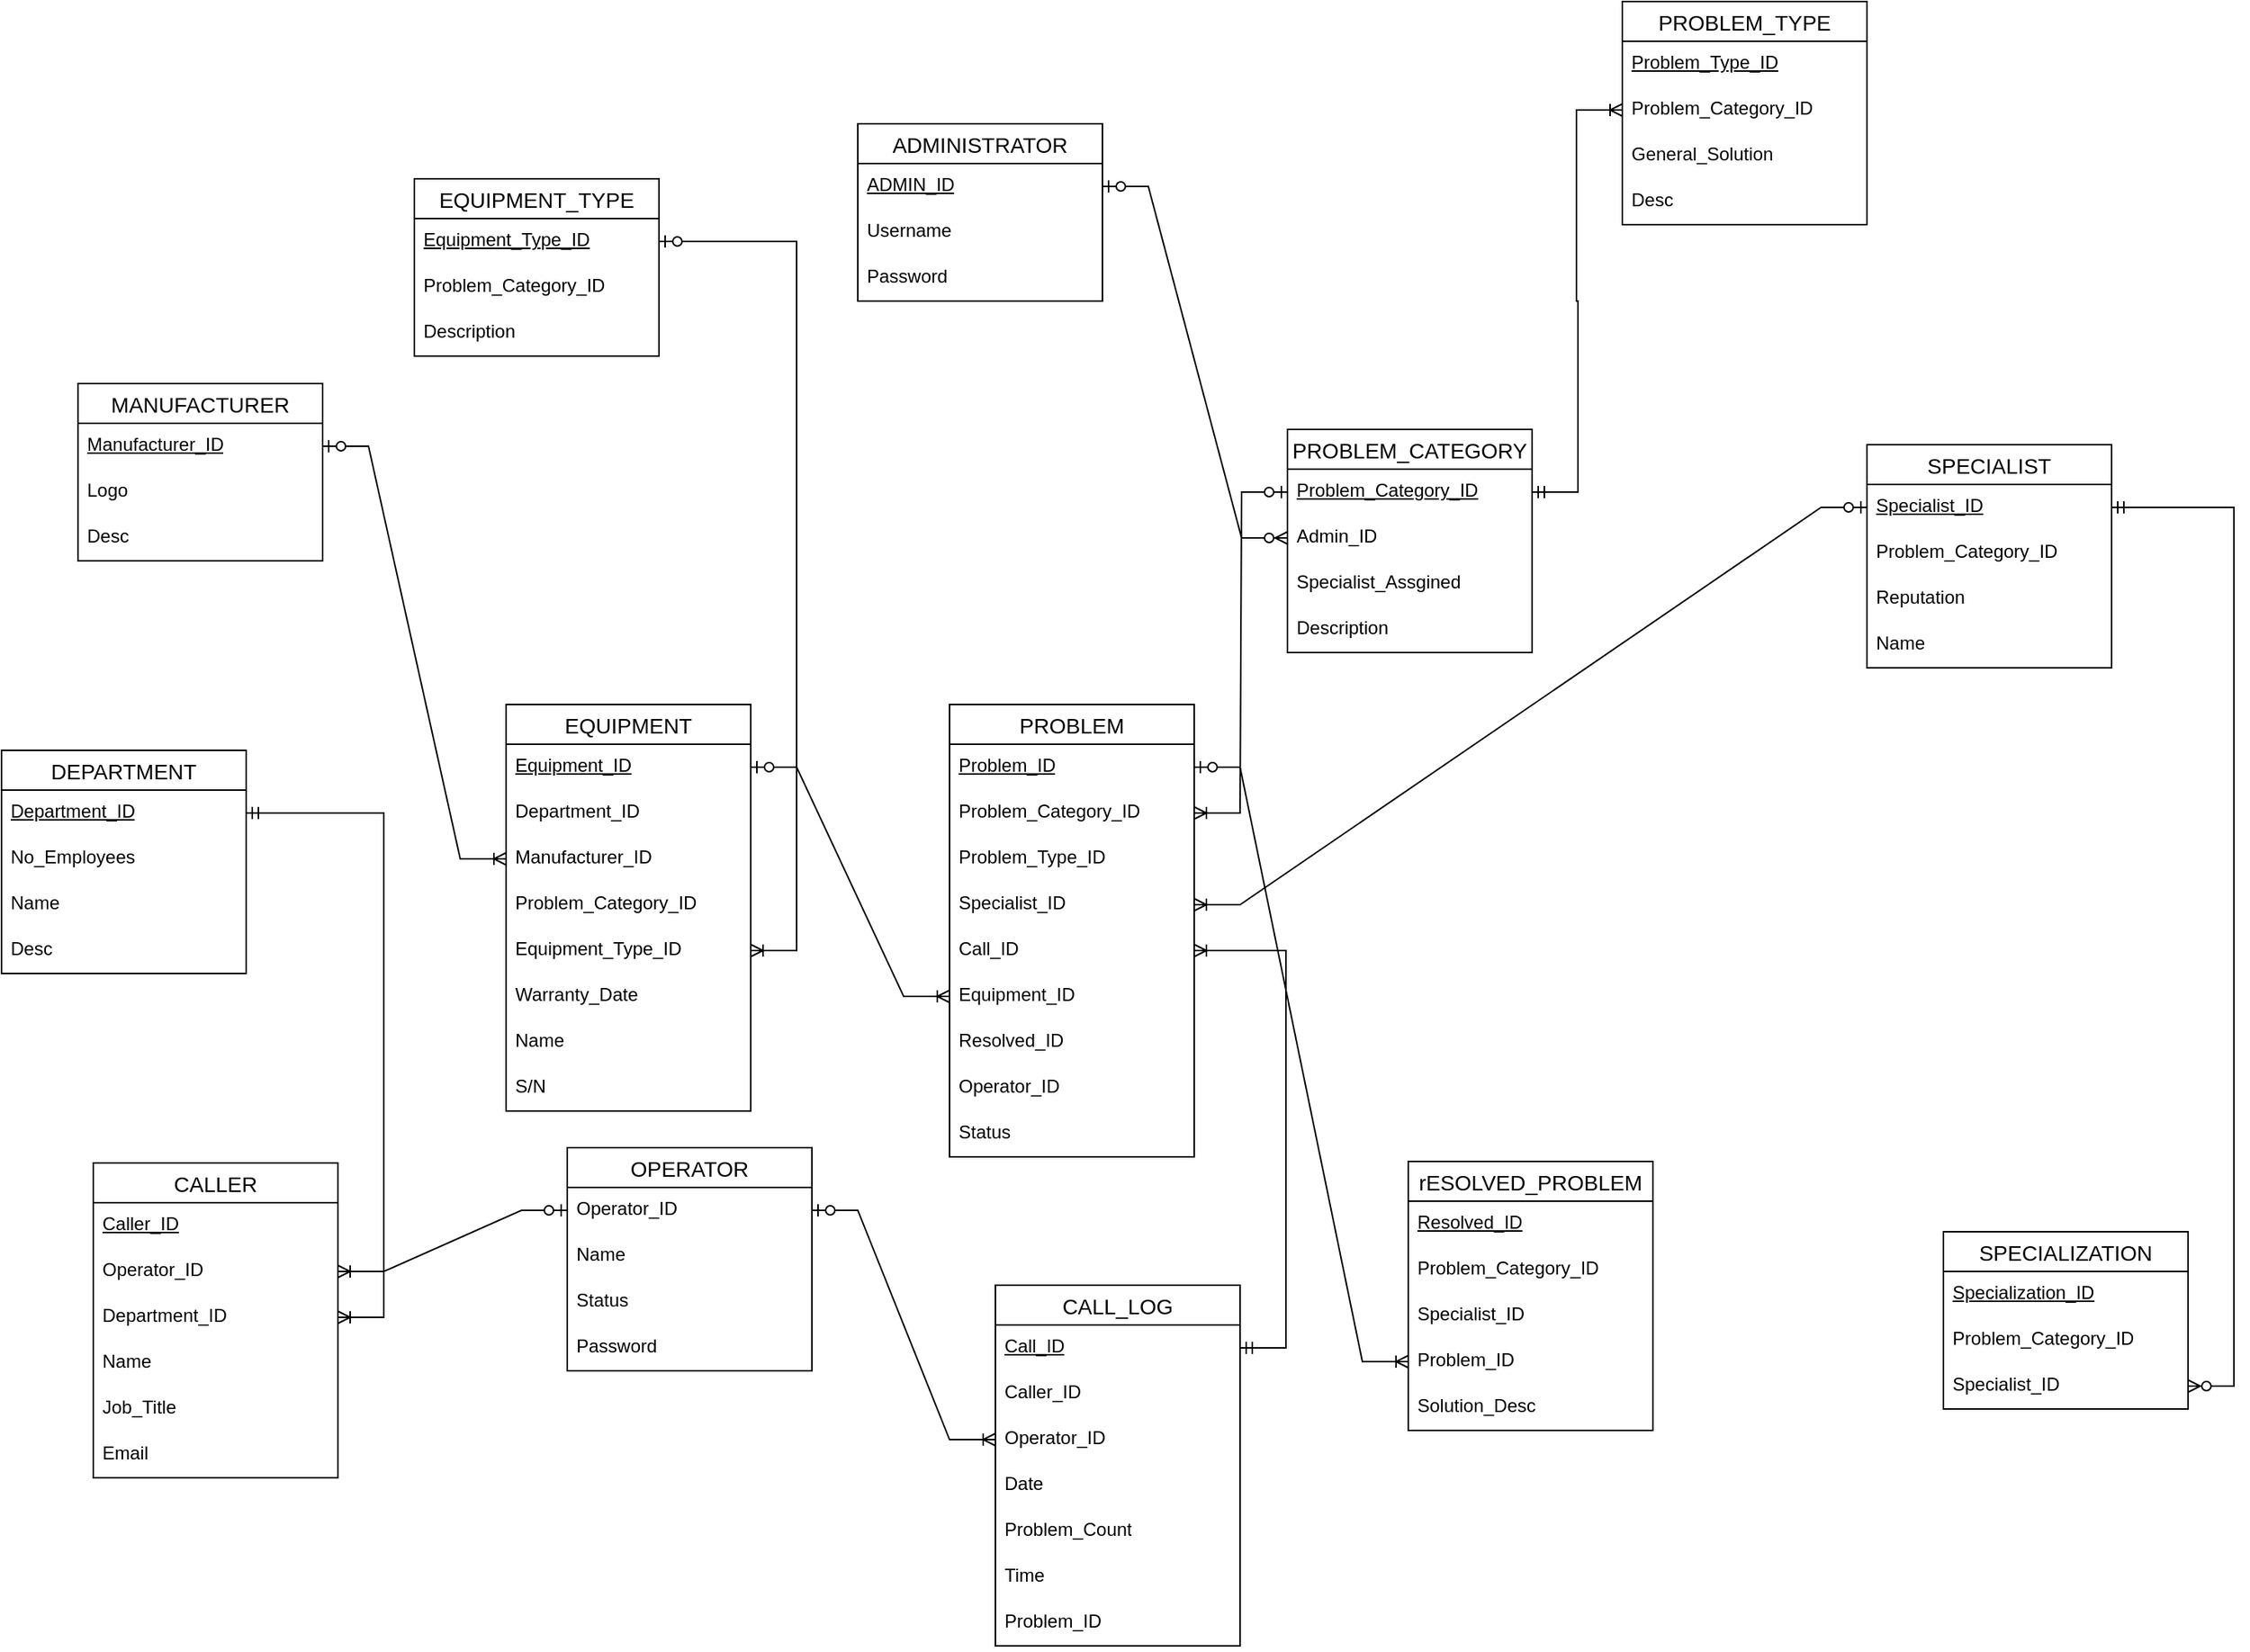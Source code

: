 <mxfile version="24.8.0">
  <diagram name="Página-1" id="eaFonjxyFe2pJm9TnOXS">
    <mxGraphModel dx="2320" dy="2042" grid="1" gridSize="10" guides="1" tooltips="1" connect="1" arrows="1" fold="1" page="1" pageScale="1" pageWidth="827" pageHeight="1169" math="0" shadow="0">
      <root>
        <mxCell id="0" />
        <mxCell id="1" parent="0" />
        <mxCell id="_DYD9YLgu9SxtCkh1yiV-3" value="PROBLEM_CATEGORY" style="swimlane;fontStyle=0;childLayout=stackLayout;horizontal=1;startSize=26;horizontalStack=0;resizeParent=1;resizeParentMax=0;resizeLast=0;collapsible=1;marginBottom=0;align=center;fontSize=14;" parent="1" vertex="1">
          <mxGeometry x="571" y="-40" width="160" height="146" as="geometry" />
        </mxCell>
        <mxCell id="_DYD9YLgu9SxtCkh1yiV-4" value="&lt;u&gt;Problem_Category_ID&lt;/u&gt;" style="text;strokeColor=none;fillColor=none;spacingLeft=4;spacingRight=4;overflow=hidden;rotatable=0;points=[[0,0.5],[1,0.5]];portConstraint=eastwest;fontSize=12;whiteSpace=wrap;html=1;" parent="_DYD9YLgu9SxtCkh1yiV-3" vertex="1">
          <mxGeometry y="26" width="160" height="30" as="geometry" />
        </mxCell>
        <mxCell id="QoRqWGZXSKrbhMNH3TPu-5" value="Admin_ID" style="text;strokeColor=none;fillColor=none;spacingLeft=4;spacingRight=4;overflow=hidden;rotatable=0;points=[[0,0.5],[1,0.5]];portConstraint=eastwest;fontSize=12;whiteSpace=wrap;html=1;" vertex="1" parent="_DYD9YLgu9SxtCkh1yiV-3">
          <mxGeometry y="56" width="160" height="30" as="geometry" />
        </mxCell>
        <mxCell id="_DYD9YLgu9SxtCkh1yiV-5" value="Specialist_Assgined" style="text;strokeColor=none;fillColor=none;spacingLeft=4;spacingRight=4;overflow=hidden;rotatable=0;points=[[0,0.5],[1,0.5]];portConstraint=eastwest;fontSize=12;whiteSpace=wrap;html=1;" parent="_DYD9YLgu9SxtCkh1yiV-3" vertex="1">
          <mxGeometry y="86" width="160" height="30" as="geometry" />
        </mxCell>
        <mxCell id="_DYD9YLgu9SxtCkh1yiV-6" value="Description" style="text;strokeColor=none;fillColor=none;spacingLeft=4;spacingRight=4;overflow=hidden;rotatable=0;points=[[0,0.5],[1,0.5]];portConstraint=eastwest;fontSize=12;whiteSpace=wrap;html=1;" parent="_DYD9YLgu9SxtCkh1yiV-3" vertex="1">
          <mxGeometry y="116" width="160" height="30" as="geometry" />
        </mxCell>
        <mxCell id="_DYD9YLgu9SxtCkh1yiV-7" value="EQUIPMENT_TYPE" style="swimlane;fontStyle=0;childLayout=stackLayout;horizontal=1;startSize=26;horizontalStack=0;resizeParent=1;resizeParentMax=0;resizeLast=0;collapsible=1;marginBottom=0;align=center;fontSize=14;" parent="1" vertex="1">
          <mxGeometry y="-204" width="160" height="116" as="geometry" />
        </mxCell>
        <mxCell id="_DYD9YLgu9SxtCkh1yiV-8" value="&lt;u&gt;Equipment_Type_ID&lt;/u&gt;" style="text;strokeColor=none;fillColor=none;spacingLeft=4;spacingRight=4;overflow=hidden;rotatable=0;points=[[0,0.5],[1,0.5]];portConstraint=eastwest;fontSize=12;whiteSpace=wrap;html=1;" parent="_DYD9YLgu9SxtCkh1yiV-7" vertex="1">
          <mxGeometry y="26" width="160" height="30" as="geometry" />
        </mxCell>
        <mxCell id="_DYD9YLgu9SxtCkh1yiV-9" value="Problem_Category_ID" style="text;strokeColor=none;fillColor=none;spacingLeft=4;spacingRight=4;overflow=hidden;rotatable=0;points=[[0,0.5],[1,0.5]];portConstraint=eastwest;fontSize=12;whiteSpace=wrap;html=1;" parent="_DYD9YLgu9SxtCkh1yiV-7" vertex="1">
          <mxGeometry y="56" width="160" height="30" as="geometry" />
        </mxCell>
        <mxCell id="_DYD9YLgu9SxtCkh1yiV-10" value="Description" style="text;strokeColor=none;fillColor=none;spacingLeft=4;spacingRight=4;overflow=hidden;rotatable=0;points=[[0,0.5],[1,0.5]];portConstraint=eastwest;fontSize=12;whiteSpace=wrap;html=1;" parent="_DYD9YLgu9SxtCkh1yiV-7" vertex="1">
          <mxGeometry y="86" width="160" height="30" as="geometry" />
        </mxCell>
        <mxCell id="_DYD9YLgu9SxtCkh1yiV-11" value="MANUFACTURER" style="swimlane;fontStyle=0;childLayout=stackLayout;horizontal=1;startSize=26;horizontalStack=0;resizeParent=1;resizeParentMax=0;resizeLast=0;collapsible=1;marginBottom=0;align=center;fontSize=14;" parent="1" vertex="1">
          <mxGeometry x="-220" y="-70" width="160" height="116" as="geometry" />
        </mxCell>
        <mxCell id="_DYD9YLgu9SxtCkh1yiV-12" value="&lt;u&gt;Manufacturer_ID&lt;/u&gt;" style="text;strokeColor=none;fillColor=none;spacingLeft=4;spacingRight=4;overflow=hidden;rotatable=0;points=[[0,0.5],[1,0.5]];portConstraint=eastwest;fontSize=12;whiteSpace=wrap;html=1;fontStyle=0" parent="_DYD9YLgu9SxtCkh1yiV-11" vertex="1">
          <mxGeometry y="26" width="160" height="30" as="geometry" />
        </mxCell>
        <mxCell id="_DYD9YLgu9SxtCkh1yiV-13" value="Logo" style="text;strokeColor=none;fillColor=none;spacingLeft=4;spacingRight=4;overflow=hidden;rotatable=0;points=[[0,0.5],[1,0.5]];portConstraint=eastwest;fontSize=12;whiteSpace=wrap;html=1;" parent="_DYD9YLgu9SxtCkh1yiV-11" vertex="1">
          <mxGeometry y="56" width="160" height="30" as="geometry" />
        </mxCell>
        <mxCell id="_DYD9YLgu9SxtCkh1yiV-14" value="Desc" style="text;strokeColor=none;fillColor=none;spacingLeft=4;spacingRight=4;overflow=hidden;rotatable=0;points=[[0,0.5],[1,0.5]];portConstraint=eastwest;fontSize=12;whiteSpace=wrap;html=1;" parent="_DYD9YLgu9SxtCkh1yiV-11" vertex="1">
          <mxGeometry y="86" width="160" height="30" as="geometry" />
        </mxCell>
        <mxCell id="_DYD9YLgu9SxtCkh1yiV-16" value="ADMINISTRATOR" style="swimlane;fontStyle=0;childLayout=stackLayout;horizontal=1;startSize=26;horizontalStack=0;resizeParent=1;resizeParentMax=0;resizeLast=0;collapsible=1;marginBottom=0;align=center;fontSize=14;" parent="1" vertex="1">
          <mxGeometry x="290" y="-240" width="160" height="116" as="geometry" />
        </mxCell>
        <mxCell id="_DYD9YLgu9SxtCkh1yiV-17" value="&lt;u&gt;ADMIN_ID&lt;/u&gt;" style="text;strokeColor=none;fillColor=none;spacingLeft=4;spacingRight=4;overflow=hidden;rotatable=0;points=[[0,0.5],[1,0.5]];portConstraint=eastwest;fontSize=12;whiteSpace=wrap;html=1;" parent="_DYD9YLgu9SxtCkh1yiV-16" vertex="1">
          <mxGeometry y="26" width="160" height="30" as="geometry" />
        </mxCell>
        <mxCell id="_DYD9YLgu9SxtCkh1yiV-18" value="Username" style="text;strokeColor=none;fillColor=none;spacingLeft=4;spacingRight=4;overflow=hidden;rotatable=0;points=[[0,0.5],[1,0.5]];portConstraint=eastwest;fontSize=12;whiteSpace=wrap;html=1;" parent="_DYD9YLgu9SxtCkh1yiV-16" vertex="1">
          <mxGeometry y="56" width="160" height="30" as="geometry" />
        </mxCell>
        <mxCell id="_DYD9YLgu9SxtCkh1yiV-19" value="Password" style="text;strokeColor=none;fillColor=none;spacingLeft=4;spacingRight=4;overflow=hidden;rotatable=0;points=[[0,0.5],[1,0.5]];portConstraint=eastwest;fontSize=12;whiteSpace=wrap;html=1;" parent="_DYD9YLgu9SxtCkh1yiV-16" vertex="1">
          <mxGeometry y="86" width="160" height="30" as="geometry" />
        </mxCell>
        <mxCell id="_DYD9YLgu9SxtCkh1yiV-20" value="DEPARTMENT" style="swimlane;fontStyle=0;childLayout=stackLayout;horizontal=1;startSize=26;horizontalStack=0;resizeParent=1;resizeParentMax=0;resizeLast=0;collapsible=1;marginBottom=0;align=center;fontSize=14;" parent="1" vertex="1">
          <mxGeometry x="-270" y="170" width="160" height="146" as="geometry" />
        </mxCell>
        <mxCell id="_DYD9YLgu9SxtCkh1yiV-21" value="&lt;u&gt;Department_ID&lt;/u&gt;" style="text;strokeColor=none;fillColor=none;spacingLeft=4;spacingRight=4;overflow=hidden;rotatable=0;points=[[0,0.5],[1,0.5]];portConstraint=eastwest;fontSize=12;whiteSpace=wrap;html=1;" parent="_DYD9YLgu9SxtCkh1yiV-20" vertex="1">
          <mxGeometry y="26" width="160" height="30" as="geometry" />
        </mxCell>
        <mxCell id="_DYD9YLgu9SxtCkh1yiV-22" value="No_Employees" style="text;strokeColor=none;fillColor=none;spacingLeft=4;spacingRight=4;overflow=hidden;rotatable=0;points=[[0,0.5],[1,0.5]];portConstraint=eastwest;fontSize=12;whiteSpace=wrap;html=1;" parent="_DYD9YLgu9SxtCkh1yiV-20" vertex="1">
          <mxGeometry y="56" width="160" height="30" as="geometry" />
        </mxCell>
        <mxCell id="_DYD9YLgu9SxtCkh1yiV-68" value="Name" style="text;strokeColor=none;fillColor=none;spacingLeft=4;spacingRight=4;overflow=hidden;rotatable=0;points=[[0,0.5],[1,0.5]];portConstraint=eastwest;fontSize=12;whiteSpace=wrap;html=1;" parent="_DYD9YLgu9SxtCkh1yiV-20" vertex="1">
          <mxGeometry y="86" width="160" height="30" as="geometry" />
        </mxCell>
        <mxCell id="BC6hxyChTHpxC2mtl9rL-4" value="Desc" style="text;strokeColor=none;fillColor=none;spacingLeft=4;spacingRight=4;overflow=hidden;rotatable=0;points=[[0,0.5],[1,0.5]];portConstraint=eastwest;fontSize=12;whiteSpace=wrap;html=1;" parent="_DYD9YLgu9SxtCkh1yiV-20" vertex="1">
          <mxGeometry y="116" width="160" height="30" as="geometry" />
        </mxCell>
        <mxCell id="_DYD9YLgu9SxtCkh1yiV-24" value="CALLER" style="swimlane;fontStyle=0;childLayout=stackLayout;horizontal=1;startSize=26;horizontalStack=0;resizeParent=1;resizeParentMax=0;resizeLast=0;collapsible=1;marginBottom=0;align=center;fontSize=14;" parent="1" vertex="1">
          <mxGeometry x="-210" y="440" width="160" height="206" as="geometry" />
        </mxCell>
        <mxCell id="_DYD9YLgu9SxtCkh1yiV-25" value="&lt;u&gt;Caller_ID&lt;/u&gt;" style="text;strokeColor=none;fillColor=none;spacingLeft=4;spacingRight=4;overflow=hidden;rotatable=0;points=[[0,0.5],[1,0.5]];portConstraint=eastwest;fontSize=12;whiteSpace=wrap;html=1;" parent="_DYD9YLgu9SxtCkh1yiV-24" vertex="1">
          <mxGeometry y="26" width="160" height="30" as="geometry" />
        </mxCell>
        <mxCell id="BC6hxyChTHpxC2mtl9rL-9" value="Operator_ID" style="text;strokeColor=none;fillColor=none;spacingLeft=4;spacingRight=4;overflow=hidden;rotatable=0;points=[[0,0.5],[1,0.5]];portConstraint=eastwest;fontSize=12;whiteSpace=wrap;html=1;" parent="_DYD9YLgu9SxtCkh1yiV-24" vertex="1">
          <mxGeometry y="56" width="160" height="30" as="geometry" />
        </mxCell>
        <mxCell id="_DYD9YLgu9SxtCkh1yiV-66" value="Department_ID" style="text;strokeColor=none;fillColor=none;spacingLeft=4;spacingRight=4;overflow=hidden;rotatable=0;points=[[0,0.5],[1,0.5]];portConstraint=eastwest;fontSize=12;whiteSpace=wrap;html=1;" parent="_DYD9YLgu9SxtCkh1yiV-24" vertex="1">
          <mxGeometry y="86" width="160" height="30" as="geometry" />
        </mxCell>
        <mxCell id="_DYD9YLgu9SxtCkh1yiV-26" value="Name" style="text;strokeColor=none;fillColor=none;spacingLeft=4;spacingRight=4;overflow=hidden;rotatable=0;points=[[0,0.5],[1,0.5]];portConstraint=eastwest;fontSize=12;whiteSpace=wrap;html=1;" parent="_DYD9YLgu9SxtCkh1yiV-24" vertex="1">
          <mxGeometry y="116" width="160" height="30" as="geometry" />
        </mxCell>
        <mxCell id="_DYD9YLgu9SxtCkh1yiV-27" value="Job_Title" style="text;strokeColor=none;fillColor=none;spacingLeft=4;spacingRight=4;overflow=hidden;rotatable=0;points=[[0,0.5],[1,0.5]];portConstraint=eastwest;fontSize=12;whiteSpace=wrap;html=1;" parent="_DYD9YLgu9SxtCkh1yiV-24" vertex="1">
          <mxGeometry y="146" width="160" height="30" as="geometry" />
        </mxCell>
        <mxCell id="_DYD9YLgu9SxtCkh1yiV-67" value="Email" style="text;strokeColor=none;fillColor=none;spacingLeft=4;spacingRight=4;overflow=hidden;rotatable=0;points=[[0,0.5],[1,0.5]];portConstraint=eastwest;fontSize=12;whiteSpace=wrap;html=1;" parent="_DYD9YLgu9SxtCkh1yiV-24" vertex="1">
          <mxGeometry y="176" width="160" height="30" as="geometry" />
        </mxCell>
        <mxCell id="_DYD9YLgu9SxtCkh1yiV-28" value="OPERATOR" style="swimlane;fontStyle=0;childLayout=stackLayout;horizontal=1;startSize=26;horizontalStack=0;resizeParent=1;resizeParentMax=0;resizeLast=0;collapsible=1;marginBottom=0;align=center;fontSize=14;" parent="1" vertex="1">
          <mxGeometry x="100" y="430" width="160" height="146" as="geometry" />
        </mxCell>
        <mxCell id="_DYD9YLgu9SxtCkh1yiV-29" value="Operator_ID" style="text;strokeColor=none;fillColor=none;spacingLeft=4;spacingRight=4;overflow=hidden;rotatable=0;points=[[0,0.5],[1,0.5]];portConstraint=eastwest;fontSize=12;whiteSpace=wrap;html=1;fontStyle=0" parent="_DYD9YLgu9SxtCkh1yiV-28" vertex="1">
          <mxGeometry y="26" width="160" height="30" as="geometry" />
        </mxCell>
        <mxCell id="_DYD9YLgu9SxtCkh1yiV-30" value="Name" style="text;strokeColor=none;fillColor=none;spacingLeft=4;spacingRight=4;overflow=hidden;rotatable=0;points=[[0,0.5],[1,0.5]];portConstraint=eastwest;fontSize=12;whiteSpace=wrap;html=1;" parent="_DYD9YLgu9SxtCkh1yiV-28" vertex="1">
          <mxGeometry y="56" width="160" height="30" as="geometry" />
        </mxCell>
        <mxCell id="_DYD9YLgu9SxtCkh1yiV-65" value="Status" style="text;strokeColor=none;fillColor=none;spacingLeft=4;spacingRight=4;overflow=hidden;rotatable=0;points=[[0,0.5],[1,0.5]];portConstraint=eastwest;fontSize=12;whiteSpace=wrap;html=1;" parent="_DYD9YLgu9SxtCkh1yiV-28" vertex="1">
          <mxGeometry y="86" width="160" height="30" as="geometry" />
        </mxCell>
        <mxCell id="_DYD9YLgu9SxtCkh1yiV-31" value="Password" style="text;strokeColor=none;fillColor=none;spacingLeft=4;spacingRight=4;overflow=hidden;rotatable=0;points=[[0,0.5],[1,0.5]];portConstraint=eastwest;fontSize=12;whiteSpace=wrap;html=1;" parent="_DYD9YLgu9SxtCkh1yiV-28" vertex="1">
          <mxGeometry y="116" width="160" height="30" as="geometry" />
        </mxCell>
        <mxCell id="_DYD9YLgu9SxtCkh1yiV-32" value="CALL_LOG" style="swimlane;fontStyle=0;childLayout=stackLayout;horizontal=1;startSize=26;horizontalStack=0;resizeParent=1;resizeParentMax=0;resizeLast=0;collapsible=1;marginBottom=0;align=center;fontSize=14;" parent="1" vertex="1">
          <mxGeometry x="380" y="520" width="160" height="236" as="geometry" />
        </mxCell>
        <mxCell id="_DYD9YLgu9SxtCkh1yiV-33" value="&lt;u&gt;Call_ID&lt;/u&gt;" style="text;strokeColor=none;fillColor=none;spacingLeft=4;spacingRight=4;overflow=hidden;rotatable=0;points=[[0,0.5],[1,0.5]];portConstraint=eastwest;fontSize=12;whiteSpace=wrap;html=1;" parent="_DYD9YLgu9SxtCkh1yiV-32" vertex="1">
          <mxGeometry y="26" width="160" height="30" as="geometry" />
        </mxCell>
        <mxCell id="_DYD9YLgu9SxtCkh1yiV-34" value="Caller_ID" style="text;strokeColor=none;fillColor=none;spacingLeft=4;spacingRight=4;overflow=hidden;rotatable=0;points=[[0,0.5],[1,0.5]];portConstraint=eastwest;fontSize=12;whiteSpace=wrap;html=1;" parent="_DYD9YLgu9SxtCkh1yiV-32" vertex="1">
          <mxGeometry y="56" width="160" height="30" as="geometry" />
        </mxCell>
        <mxCell id="_DYD9YLgu9SxtCkh1yiV-73" value="Operator_ID" style="text;strokeColor=none;fillColor=none;spacingLeft=4;spacingRight=4;overflow=hidden;rotatable=0;points=[[0,0.5],[1,0.5]];portConstraint=eastwest;fontSize=12;whiteSpace=wrap;html=1;" parent="_DYD9YLgu9SxtCkh1yiV-32" vertex="1">
          <mxGeometry y="86" width="160" height="30" as="geometry" />
        </mxCell>
        <mxCell id="_DYD9YLgu9SxtCkh1yiV-74" value="Date" style="text;strokeColor=none;fillColor=none;spacingLeft=4;spacingRight=4;overflow=hidden;rotatable=0;points=[[0,0.5],[1,0.5]];portConstraint=eastwest;fontSize=12;whiteSpace=wrap;html=1;" parent="_DYD9YLgu9SxtCkh1yiV-32" vertex="1">
          <mxGeometry y="116" width="160" height="30" as="geometry" />
        </mxCell>
        <mxCell id="_DYD9YLgu9SxtCkh1yiV-75" value="Problem_Count" style="text;strokeColor=none;fillColor=none;spacingLeft=4;spacingRight=4;overflow=hidden;rotatable=0;points=[[0,0.5],[1,0.5]];portConstraint=eastwest;fontSize=12;whiteSpace=wrap;html=1;" parent="_DYD9YLgu9SxtCkh1yiV-32" vertex="1">
          <mxGeometry y="146" width="160" height="30" as="geometry" />
        </mxCell>
        <mxCell id="_DYD9YLgu9SxtCkh1yiV-76" value="Time" style="text;strokeColor=none;fillColor=none;spacingLeft=4;spacingRight=4;overflow=hidden;rotatable=0;points=[[0,0.5],[1,0.5]];portConstraint=eastwest;fontSize=12;whiteSpace=wrap;html=1;" parent="_DYD9YLgu9SxtCkh1yiV-32" vertex="1">
          <mxGeometry y="176" width="160" height="30" as="geometry" />
        </mxCell>
        <mxCell id="QoRqWGZXSKrbhMNH3TPu-6" value="Problem_ID" style="text;strokeColor=none;fillColor=none;spacingLeft=4;spacingRight=4;overflow=hidden;rotatable=0;points=[[0,0.5],[1,0.5]];portConstraint=eastwest;fontSize=12;whiteSpace=wrap;html=1;" vertex="1" parent="_DYD9YLgu9SxtCkh1yiV-32">
          <mxGeometry y="206" width="160" height="30" as="geometry" />
        </mxCell>
        <mxCell id="_DYD9YLgu9SxtCkh1yiV-36" value="PROBLEM" style="swimlane;fontStyle=0;childLayout=stackLayout;horizontal=1;startSize=26;horizontalStack=0;resizeParent=1;resizeParentMax=0;resizeLast=0;collapsible=1;marginBottom=0;align=center;fontSize=14;" parent="1" vertex="1">
          <mxGeometry x="350" y="140" width="160" height="296" as="geometry" />
        </mxCell>
        <mxCell id="_DYD9YLgu9SxtCkh1yiV-37" value="&lt;u&gt;Problem_ID&lt;/u&gt;" style="text;strokeColor=none;fillColor=none;spacingLeft=4;spacingRight=4;overflow=hidden;rotatable=0;points=[[0,0.5],[1,0.5]];portConstraint=eastwest;fontSize=12;whiteSpace=wrap;html=1;" parent="_DYD9YLgu9SxtCkh1yiV-36" vertex="1">
          <mxGeometry y="26" width="160" height="30" as="geometry" />
        </mxCell>
        <mxCell id="_DYD9YLgu9SxtCkh1yiV-38" value="Problem_Category_ID" style="text;strokeColor=none;fillColor=none;spacingLeft=4;spacingRight=4;overflow=hidden;rotatable=0;points=[[0,0.5],[1,0.5]];portConstraint=eastwest;fontSize=12;whiteSpace=wrap;html=1;" parent="_DYD9YLgu9SxtCkh1yiV-36" vertex="1">
          <mxGeometry y="56" width="160" height="30" as="geometry" />
        </mxCell>
        <mxCell id="_DYD9YLgu9SxtCkh1yiV-70" value="Problem_Type_ID" style="text;strokeColor=none;fillColor=none;spacingLeft=4;spacingRight=4;overflow=hidden;rotatable=0;points=[[0,0.5],[1,0.5]];portConstraint=eastwest;fontSize=12;whiteSpace=wrap;html=1;" parent="_DYD9YLgu9SxtCkh1yiV-36" vertex="1">
          <mxGeometry y="86" width="160" height="30" as="geometry" />
        </mxCell>
        <mxCell id="_DYD9YLgu9SxtCkh1yiV-71" value="Specialist_ID" style="text;strokeColor=none;fillColor=none;spacingLeft=4;spacingRight=4;overflow=hidden;rotatable=0;points=[[0,0.5],[1,0.5]];portConstraint=eastwest;fontSize=12;whiteSpace=wrap;html=1;" parent="_DYD9YLgu9SxtCkh1yiV-36" vertex="1">
          <mxGeometry y="116" width="160" height="30" as="geometry" />
        </mxCell>
        <mxCell id="BC6hxyChTHpxC2mtl9rL-7" value="Call_ID" style="text;strokeColor=none;fillColor=none;spacingLeft=4;spacingRight=4;overflow=hidden;rotatable=0;points=[[0,0.5],[1,0.5]];portConstraint=eastwest;fontSize=12;whiteSpace=wrap;html=1;" parent="_DYD9YLgu9SxtCkh1yiV-36" vertex="1">
          <mxGeometry y="146" width="160" height="30" as="geometry" />
        </mxCell>
        <mxCell id="_DYD9YLgu9SxtCkh1yiV-39" value="Equipment_ID" style="text;strokeColor=none;fillColor=none;spacingLeft=4;spacingRight=4;overflow=hidden;rotatable=0;points=[[0,0.5],[1,0.5]];portConstraint=eastwest;fontSize=12;whiteSpace=wrap;html=1;" parent="_DYD9YLgu9SxtCkh1yiV-36" vertex="1">
          <mxGeometry y="176" width="160" height="30" as="geometry" />
        </mxCell>
        <mxCell id="QoRqWGZXSKrbhMNH3TPu-8" value="Resolved_ID" style="text;strokeColor=none;fillColor=none;spacingLeft=4;spacingRight=4;overflow=hidden;rotatable=0;points=[[0,0.5],[1,0.5]];portConstraint=eastwest;fontSize=12;whiteSpace=wrap;html=1;" vertex="1" parent="_DYD9YLgu9SxtCkh1yiV-36">
          <mxGeometry y="206" width="160" height="30" as="geometry" />
        </mxCell>
        <mxCell id="QoRqWGZXSKrbhMNH3TPu-7" value="Operator_ID" style="text;strokeColor=none;fillColor=none;spacingLeft=4;spacingRight=4;overflow=hidden;rotatable=0;points=[[0,0.5],[1,0.5]];portConstraint=eastwest;fontSize=12;whiteSpace=wrap;html=1;" vertex="1" parent="_DYD9YLgu9SxtCkh1yiV-36">
          <mxGeometry y="236" width="160" height="30" as="geometry" />
        </mxCell>
        <mxCell id="_DYD9YLgu9SxtCkh1yiV-72" value="Status" style="text;strokeColor=none;fillColor=none;spacingLeft=4;spacingRight=4;overflow=hidden;rotatable=0;points=[[0,0.5],[1,0.5]];portConstraint=eastwest;fontSize=12;whiteSpace=wrap;html=1;" parent="_DYD9YLgu9SxtCkh1yiV-36" vertex="1">
          <mxGeometry y="266" width="160" height="30" as="geometry" />
        </mxCell>
        <mxCell id="_DYD9YLgu9SxtCkh1yiV-40" value="EQUIPMENT" style="swimlane;fontStyle=0;childLayout=stackLayout;horizontal=1;startSize=26;horizontalStack=0;resizeParent=1;resizeParentMax=0;resizeLast=0;collapsible=1;marginBottom=0;align=center;fontSize=14;" parent="1" vertex="1">
          <mxGeometry x="60" y="140" width="160" height="266" as="geometry" />
        </mxCell>
        <mxCell id="_DYD9YLgu9SxtCkh1yiV-41" value="Equipment_ID" style="text;strokeColor=none;fillColor=none;spacingLeft=4;spacingRight=4;overflow=hidden;rotatable=0;points=[[0,0.5],[1,0.5]];portConstraint=eastwest;fontSize=12;whiteSpace=wrap;html=1;fontStyle=4" parent="_DYD9YLgu9SxtCkh1yiV-40" vertex="1">
          <mxGeometry y="26" width="160" height="30" as="geometry" />
        </mxCell>
        <mxCell id="_DYD9YLgu9SxtCkh1yiV-62" value="Department_ID" style="text;strokeColor=none;fillColor=none;spacingLeft=4;spacingRight=4;overflow=hidden;rotatable=0;points=[[0,0.5],[1,0.5]];portConstraint=eastwest;fontSize=12;whiteSpace=wrap;html=1;" parent="_DYD9YLgu9SxtCkh1yiV-40" vertex="1">
          <mxGeometry y="56" width="160" height="30" as="geometry" />
        </mxCell>
        <mxCell id="_DYD9YLgu9SxtCkh1yiV-63" value="Manufacturer_ID" style="text;strokeColor=none;fillColor=none;spacingLeft=4;spacingRight=4;overflow=hidden;rotatable=0;points=[[0,0.5],[1,0.5]];portConstraint=eastwest;fontSize=12;whiteSpace=wrap;html=1;" parent="_DYD9YLgu9SxtCkh1yiV-40" vertex="1">
          <mxGeometry y="86" width="160" height="30" as="geometry" />
        </mxCell>
        <mxCell id="QoRqWGZXSKrbhMNH3TPu-4" value="Problem_Category_ID" style="text;strokeColor=none;fillColor=none;spacingLeft=4;spacingRight=4;overflow=hidden;rotatable=0;points=[[0,0.5],[1,0.5]];portConstraint=eastwest;fontSize=12;whiteSpace=wrap;html=1;" vertex="1" parent="_DYD9YLgu9SxtCkh1yiV-40">
          <mxGeometry y="116" width="160" height="30" as="geometry" />
        </mxCell>
        <mxCell id="_DYD9YLgu9SxtCkh1yiV-85" value="Equipment_Type_ID" style="text;strokeColor=none;fillColor=none;spacingLeft=4;spacingRight=4;overflow=hidden;rotatable=0;points=[[0,0.5],[1,0.5]];portConstraint=eastwest;fontSize=12;whiteSpace=wrap;html=1;" parent="_DYD9YLgu9SxtCkh1yiV-40" vertex="1">
          <mxGeometry y="146" width="160" height="30" as="geometry" />
        </mxCell>
        <mxCell id="_DYD9YLgu9SxtCkh1yiV-64" value="Warranty_Date" style="text;strokeColor=none;fillColor=none;spacingLeft=4;spacingRight=4;overflow=hidden;rotatable=0;points=[[0,0.5],[1,0.5]];portConstraint=eastwest;fontSize=12;whiteSpace=wrap;html=1;" parent="_DYD9YLgu9SxtCkh1yiV-40" vertex="1">
          <mxGeometry y="176" width="160" height="30" as="geometry" />
        </mxCell>
        <mxCell id="_DYD9YLgu9SxtCkh1yiV-42" value="Name" style="text;strokeColor=none;fillColor=none;spacingLeft=4;spacingRight=4;overflow=hidden;rotatable=0;points=[[0,0.5],[1,0.5]];portConstraint=eastwest;fontSize=12;whiteSpace=wrap;html=1;" parent="_DYD9YLgu9SxtCkh1yiV-40" vertex="1">
          <mxGeometry y="206" width="160" height="30" as="geometry" />
        </mxCell>
        <mxCell id="_DYD9YLgu9SxtCkh1yiV-43" value="S/N" style="text;strokeColor=none;fillColor=none;spacingLeft=4;spacingRight=4;overflow=hidden;rotatable=0;points=[[0,0.5],[1,0.5]];portConstraint=eastwest;fontSize=12;whiteSpace=wrap;html=1;" parent="_DYD9YLgu9SxtCkh1yiV-40" vertex="1">
          <mxGeometry y="236" width="160" height="30" as="geometry" />
        </mxCell>
        <mxCell id="_DYD9YLgu9SxtCkh1yiV-44" value="PROBLEM_TYPE" style="swimlane;fontStyle=0;childLayout=stackLayout;horizontal=1;startSize=26;horizontalStack=0;resizeParent=1;resizeParentMax=0;resizeLast=0;collapsible=1;marginBottom=0;align=center;fontSize=14;" parent="1" vertex="1">
          <mxGeometry x="790" y="-320" width="160" height="146" as="geometry" />
        </mxCell>
        <mxCell id="_DYD9YLgu9SxtCkh1yiV-45" value="&lt;u&gt;Problem_Type_ID&lt;/u&gt;" style="text;strokeColor=none;fillColor=none;spacingLeft=4;spacingRight=4;overflow=hidden;rotatable=0;points=[[0,0.5],[1,0.5]];portConstraint=eastwest;fontSize=12;whiteSpace=wrap;html=1;" parent="_DYD9YLgu9SxtCkh1yiV-44" vertex="1">
          <mxGeometry y="26" width="160" height="30" as="geometry" />
        </mxCell>
        <mxCell id="_DYD9YLgu9SxtCkh1yiV-47" value="Problem_Category_ID" style="text;strokeColor=none;fillColor=none;spacingLeft=4;spacingRight=4;overflow=hidden;rotatable=0;points=[[0,0.5],[1,0.5]];portConstraint=eastwest;fontSize=12;whiteSpace=wrap;html=1;" parent="_DYD9YLgu9SxtCkh1yiV-44" vertex="1">
          <mxGeometry y="56" width="160" height="30" as="geometry" />
        </mxCell>
        <mxCell id="_DYD9YLgu9SxtCkh1yiV-46" value="General_Solution" style="text;strokeColor=none;fillColor=none;spacingLeft=4;spacingRight=4;overflow=hidden;rotatable=0;points=[[0,0.5],[1,0.5]];portConstraint=eastwest;fontSize=12;whiteSpace=wrap;html=1;" parent="_DYD9YLgu9SxtCkh1yiV-44" vertex="1">
          <mxGeometry y="86" width="160" height="30" as="geometry" />
        </mxCell>
        <mxCell id="BC6hxyChTHpxC2mtl9rL-22" value="Desc" style="text;strokeColor=none;fillColor=none;spacingLeft=4;spacingRight=4;overflow=hidden;rotatable=0;points=[[0,0.5],[1,0.5]];portConstraint=eastwest;fontSize=12;whiteSpace=wrap;html=1;" parent="_DYD9YLgu9SxtCkh1yiV-44" vertex="1">
          <mxGeometry y="116" width="160" height="30" as="geometry" />
        </mxCell>
        <mxCell id="_DYD9YLgu9SxtCkh1yiV-48" value="SPECIALIST" style="swimlane;fontStyle=0;childLayout=stackLayout;horizontal=1;startSize=26;horizontalStack=0;resizeParent=1;resizeParentMax=0;resizeLast=0;collapsible=1;marginBottom=0;align=center;fontSize=14;" parent="1" vertex="1">
          <mxGeometry x="950" y="-30" width="160" height="146" as="geometry" />
        </mxCell>
        <mxCell id="_DYD9YLgu9SxtCkh1yiV-49" value="&lt;u&gt;Specialist_ID&lt;/u&gt;" style="text;strokeColor=none;fillColor=none;spacingLeft=4;spacingRight=4;overflow=hidden;rotatable=0;points=[[0,0.5],[1,0.5]];portConstraint=eastwest;fontSize=12;whiteSpace=wrap;html=1;" parent="_DYD9YLgu9SxtCkh1yiV-48" vertex="1">
          <mxGeometry y="26" width="160" height="30" as="geometry" />
        </mxCell>
        <mxCell id="_DYD9YLgu9SxtCkh1yiV-51" value="Problem_Category_ID" style="text;strokeColor=none;fillColor=none;spacingLeft=4;spacingRight=4;overflow=hidden;rotatable=0;points=[[0,0.5],[1,0.5]];portConstraint=eastwest;fontSize=12;whiteSpace=wrap;html=1;" parent="_DYD9YLgu9SxtCkh1yiV-48" vertex="1">
          <mxGeometry y="56" width="160" height="30" as="geometry" />
        </mxCell>
        <mxCell id="_DYD9YLgu9SxtCkh1yiV-50" value="Reputation" style="text;strokeColor=none;fillColor=none;spacingLeft=4;spacingRight=4;overflow=hidden;rotatable=0;points=[[0,0.5],[1,0.5]];portConstraint=eastwest;fontSize=12;whiteSpace=wrap;html=1;" parent="_DYD9YLgu9SxtCkh1yiV-48" vertex="1">
          <mxGeometry y="86" width="160" height="30" as="geometry" />
        </mxCell>
        <mxCell id="_DYD9YLgu9SxtCkh1yiV-69" value="Name" style="text;strokeColor=none;fillColor=none;spacingLeft=4;spacingRight=4;overflow=hidden;rotatable=0;points=[[0,0.5],[1,0.5]];portConstraint=eastwest;fontSize=12;whiteSpace=wrap;html=1;" parent="_DYD9YLgu9SxtCkh1yiV-48" vertex="1">
          <mxGeometry y="116" width="160" height="30" as="geometry" />
        </mxCell>
        <mxCell id="_DYD9YLgu9SxtCkh1yiV-52" value="rESOLVED_PROBLEM" style="swimlane;fontStyle=0;childLayout=stackLayout;horizontal=1;startSize=26;horizontalStack=0;resizeParent=1;resizeParentMax=0;resizeLast=0;collapsible=1;marginBottom=0;align=center;fontSize=14;" parent="1" vertex="1">
          <mxGeometry x="650" y="439" width="160" height="176" as="geometry" />
        </mxCell>
        <mxCell id="_DYD9YLgu9SxtCkh1yiV-53" value="&lt;u&gt;Resolved_ID&lt;/u&gt;" style="text;strokeColor=none;fillColor=none;spacingLeft=4;spacingRight=4;overflow=hidden;rotatable=0;points=[[0,0.5],[1,0.5]];portConstraint=eastwest;fontSize=12;whiteSpace=wrap;html=1;" parent="_DYD9YLgu9SxtCkh1yiV-52" vertex="1">
          <mxGeometry y="26" width="160" height="30" as="geometry" />
        </mxCell>
        <mxCell id="_DYD9YLgu9SxtCkh1yiV-55" value="Problem_Category_ID" style="text;strokeColor=none;fillColor=none;spacingLeft=4;spacingRight=4;overflow=hidden;rotatable=0;points=[[0,0.5],[1,0.5]];portConstraint=eastwest;fontSize=12;whiteSpace=wrap;html=1;" parent="_DYD9YLgu9SxtCkh1yiV-52" vertex="1">
          <mxGeometry y="56" width="160" height="30" as="geometry" />
        </mxCell>
        <mxCell id="_DYD9YLgu9SxtCkh1yiV-77" value="Specialist_ID" style="text;strokeColor=none;fillColor=none;spacingLeft=4;spacingRight=4;overflow=hidden;rotatable=0;points=[[0,0.5],[1,0.5]];portConstraint=eastwest;fontSize=12;whiteSpace=wrap;html=1;" parent="_DYD9YLgu9SxtCkh1yiV-52" vertex="1">
          <mxGeometry y="86" width="160" height="30" as="geometry" />
        </mxCell>
        <mxCell id="BC6hxyChTHpxC2mtl9rL-19" value="Problem_ID" style="text;strokeColor=none;fillColor=none;spacingLeft=4;spacingRight=4;overflow=hidden;rotatable=0;points=[[0,0.5],[1,0.5]];portConstraint=eastwest;fontSize=12;whiteSpace=wrap;html=1;" parent="_DYD9YLgu9SxtCkh1yiV-52" vertex="1">
          <mxGeometry y="116" width="160" height="30" as="geometry" />
        </mxCell>
        <mxCell id="_DYD9YLgu9SxtCkh1yiV-54" value="Solution_Desc" style="text;strokeColor=none;fillColor=none;spacingLeft=4;spacingRight=4;overflow=hidden;rotatable=0;points=[[0,0.5],[1,0.5]];portConstraint=eastwest;fontSize=12;whiteSpace=wrap;html=1;" parent="_DYD9YLgu9SxtCkh1yiV-52" vertex="1">
          <mxGeometry y="146" width="160" height="30" as="geometry" />
        </mxCell>
        <mxCell id="_DYD9YLgu9SxtCkh1yiV-78" value="SPECIALIZATION" style="swimlane;fontStyle=0;childLayout=stackLayout;horizontal=1;startSize=26;horizontalStack=0;resizeParent=1;resizeParentMax=0;resizeLast=0;collapsible=1;marginBottom=0;align=center;fontSize=14;" parent="1" vertex="1">
          <mxGeometry x="1000" y="485" width="160" height="116" as="geometry" />
        </mxCell>
        <mxCell id="_DYD9YLgu9SxtCkh1yiV-79" value="&lt;u&gt;Specialization_ID&lt;/u&gt;" style="text;strokeColor=none;fillColor=none;spacingLeft=4;spacingRight=4;overflow=hidden;rotatable=0;points=[[0,0.5],[1,0.5]];portConstraint=eastwest;fontSize=12;whiteSpace=wrap;html=1;" parent="_DYD9YLgu9SxtCkh1yiV-78" vertex="1">
          <mxGeometry y="26" width="160" height="30" as="geometry" />
        </mxCell>
        <mxCell id="_DYD9YLgu9SxtCkh1yiV-81" value="Problem_Category_ID" style="text;strokeColor=none;fillColor=none;spacingLeft=4;spacingRight=4;overflow=hidden;rotatable=0;points=[[0,0.5],[1,0.5]];portConstraint=eastwest;fontSize=12;whiteSpace=wrap;html=1;" parent="_DYD9YLgu9SxtCkh1yiV-78" vertex="1">
          <mxGeometry y="56" width="160" height="30" as="geometry" />
        </mxCell>
        <mxCell id="_DYD9YLgu9SxtCkh1yiV-82" value="Specialist_ID" style="text;strokeColor=none;fillColor=none;spacingLeft=4;spacingRight=4;overflow=hidden;rotatable=0;points=[[0,0.5],[1,0.5]];portConstraint=eastwest;fontSize=12;whiteSpace=wrap;html=1;" parent="_DYD9YLgu9SxtCkh1yiV-78" vertex="1">
          <mxGeometry y="86" width="160" height="30" as="geometry" />
        </mxCell>
        <mxCell id="_DYD9YLgu9SxtCkh1yiV-83" value="" style="edgeStyle=entityRelationEdgeStyle;fontSize=12;html=1;endArrow=ERoneToMany;startArrow=ERzeroToOne;rounded=0;" parent="1" source="_DYD9YLgu9SxtCkh1yiV-12" target="_DYD9YLgu9SxtCkh1yiV-63" edge="1">
          <mxGeometry width="100" height="100" relative="1" as="geometry">
            <mxPoint x="400" y="380" as="sourcePoint" />
            <mxPoint x="500" y="280" as="targetPoint" />
          </mxGeometry>
        </mxCell>
        <mxCell id="_DYD9YLgu9SxtCkh1yiV-86" value="" style="edgeStyle=entityRelationEdgeStyle;fontSize=12;html=1;endArrow=ERoneToMany;startArrow=ERzeroToOne;rounded=0;" parent="1" source="_DYD9YLgu9SxtCkh1yiV-8" target="_DYD9YLgu9SxtCkh1yiV-85" edge="1">
          <mxGeometry width="100" height="100" relative="1" as="geometry">
            <mxPoint x="170" y="-146" as="sourcePoint" />
            <mxPoint x="120" y="-670" as="targetPoint" />
            <Array as="points">
              <mxPoint x="280" y="110" />
            </Array>
          </mxGeometry>
        </mxCell>
        <mxCell id="BC6hxyChTHpxC2mtl9rL-1" value="" style="edgeStyle=entityRelationEdgeStyle;fontSize=12;html=1;endArrow=ERoneToMany;startArrow=ERmandOne;rounded=0;" parent="1" source="_DYD9YLgu9SxtCkh1yiV-21" target="_DYD9YLgu9SxtCkh1yiV-66" edge="1">
          <mxGeometry width="100" height="100" relative="1" as="geometry">
            <mxPoint x="-50.0" y="361" as="sourcePoint" />
            <mxPoint x="-340" y="510" as="targetPoint" />
          </mxGeometry>
        </mxCell>
        <mxCell id="BC6hxyChTHpxC2mtl9rL-8" value="" style="edgeStyle=entityRelationEdgeStyle;fontSize=12;html=1;endArrow=ERoneToMany;startArrow=ERzeroToOne;rounded=0;" parent="1" source="_DYD9YLgu9SxtCkh1yiV-29" target="BC6hxyChTHpxC2mtl9rL-9" edge="1">
          <mxGeometry width="100" height="100" relative="1" as="geometry">
            <mxPoint x="-10" y="700" as="sourcePoint" />
            <mxPoint x="90" y="600" as="targetPoint" />
          </mxGeometry>
        </mxCell>
        <mxCell id="BC6hxyChTHpxC2mtl9rL-10" value="" style="edgeStyle=entityRelationEdgeStyle;fontSize=12;html=1;endArrow=ERoneToMany;startArrow=ERzeroToOne;rounded=0;" parent="1" source="_DYD9YLgu9SxtCkh1yiV-29" target="_DYD9YLgu9SxtCkh1yiV-73" edge="1">
          <mxGeometry width="100" height="100" relative="1" as="geometry">
            <mxPoint x="300" y="420" as="sourcePoint" />
            <mxPoint x="400" y="320" as="targetPoint" />
          </mxGeometry>
        </mxCell>
        <mxCell id="BC6hxyChTHpxC2mtl9rL-13" value="" style="edgeStyle=entityRelationEdgeStyle;fontSize=12;html=1;endArrow=ERoneToMany;startArrow=ERmandOne;rounded=0;" parent="1" source="_DYD9YLgu9SxtCkh1yiV-33" target="BC6hxyChTHpxC2mtl9rL-7" edge="1">
          <mxGeometry width="100" height="100" relative="1" as="geometry">
            <mxPoint x="540" y="741" as="sourcePoint" />
            <mxPoint x="400" y="320" as="targetPoint" />
          </mxGeometry>
        </mxCell>
        <mxCell id="BC6hxyChTHpxC2mtl9rL-14" value="" style="edgeStyle=entityRelationEdgeStyle;fontSize=12;html=1;endArrow=ERoneToMany;startArrow=ERzeroToOne;rounded=0;exitX=0;exitY=0.5;exitDx=0;exitDy=0;" parent="1" source="_DYD9YLgu9SxtCkh1yiV-4" target="_DYD9YLgu9SxtCkh1yiV-38" edge="1">
          <mxGeometry width="100" height="100" relative="1" as="geometry">
            <mxPoint x="690" y="110" as="sourcePoint" />
            <mxPoint x="530" y="340" as="targetPoint" />
            <Array as="points">
              <mxPoint x="460" y="100" />
              <mxPoint x="570" y="70" />
              <mxPoint x="570" y="120" />
              <mxPoint x="560" y="70" />
              <mxPoint x="530" y="180" />
              <mxPoint x="540" y="120" />
            </Array>
          </mxGeometry>
        </mxCell>
        <mxCell id="BC6hxyChTHpxC2mtl9rL-15" value="" style="edgeStyle=entityRelationEdgeStyle;fontSize=12;html=1;endArrow=ERoneToMany;startArrow=ERzeroToOne;rounded=0;" parent="1" source="_DYD9YLgu9SxtCkh1yiV-37" target="BC6hxyChTHpxC2mtl9rL-19" edge="1">
          <mxGeometry width="100" height="100" relative="1" as="geometry">
            <mxPoint x="560" y="181.01" as="sourcePoint" />
            <mxPoint x="770" y="601" as="targetPoint" />
          </mxGeometry>
        </mxCell>
        <mxCell id="BC6hxyChTHpxC2mtl9rL-20" value="" style="edgeStyle=entityRelationEdgeStyle;fontSize=12;html=1;endArrow=ERoneToMany;startArrow=ERzeroToOne;rounded=0;" parent="1" source="_DYD9YLgu9SxtCkh1yiV-49" target="_DYD9YLgu9SxtCkh1yiV-71" edge="1">
          <mxGeometry width="100" height="100" relative="1" as="geometry">
            <mxPoint x="840" y="180" as="sourcePoint" />
            <mxPoint x="620" y="330" as="targetPoint" />
          </mxGeometry>
        </mxCell>
        <mxCell id="BC6hxyChTHpxC2mtl9rL-21" value="" style="edgeStyle=entityRelationEdgeStyle;fontSize=12;html=1;endArrow=ERoneToMany;startArrow=ERmandOne;rounded=0;" parent="1" source="_DYD9YLgu9SxtCkh1yiV-4" target="_DYD9YLgu9SxtCkh1yiV-47" edge="1">
          <mxGeometry width="100" height="100" relative="1" as="geometry">
            <mxPoint x="620" y="-160" as="sourcePoint" />
            <mxPoint x="670.48" y="-42.5" as="targetPoint" />
            <Array as="points">
              <mxPoint x="800" y="-110" />
            </Array>
          </mxGeometry>
        </mxCell>
        <mxCell id="BC6hxyChTHpxC2mtl9rL-23" value="" style="edgeStyle=entityRelationEdgeStyle;fontSize=12;html=1;endArrow=ERzeroToMany;startArrow=ERmandOne;rounded=0;" parent="1" source="_DYD9YLgu9SxtCkh1yiV-49" target="_DYD9YLgu9SxtCkh1yiV-82" edge="1">
          <mxGeometry width="100" height="100" relative="1" as="geometry">
            <mxPoint x="980" y="340" as="sourcePoint" />
            <mxPoint x="1080" y="240" as="targetPoint" />
          </mxGeometry>
        </mxCell>
        <mxCell id="BC6hxyChTHpxC2mtl9rL-24" value="" style="edgeStyle=entityRelationEdgeStyle;fontSize=12;html=1;endArrow=ERzeroToMany;startArrow=ERzeroToOne;rounded=0;" parent="1" source="_DYD9YLgu9SxtCkh1yiV-17" target="QoRqWGZXSKrbhMNH3TPu-5" edge="1">
          <mxGeometry width="100" height="100" relative="1" as="geometry">
            <mxPoint x="470" y="-329.01" as="sourcePoint" />
            <mxPoint x="620.08" y="-40.0" as="targetPoint" />
          </mxGeometry>
        </mxCell>
        <mxCell id="QoRqWGZXSKrbhMNH3TPu-1" value="" style="edgeStyle=entityRelationEdgeStyle;fontSize=12;html=1;endArrow=ERoneToMany;startArrow=ERzeroToOne;rounded=0;" edge="1" parent="1" source="_DYD9YLgu9SxtCkh1yiV-41" target="_DYD9YLgu9SxtCkh1yiV-39">
          <mxGeometry width="100" height="100" relative="1" as="geometry">
            <mxPoint x="340" y="370" as="sourcePoint" />
            <mxPoint x="440" y="270" as="targetPoint" />
          </mxGeometry>
        </mxCell>
      </root>
    </mxGraphModel>
  </diagram>
</mxfile>
